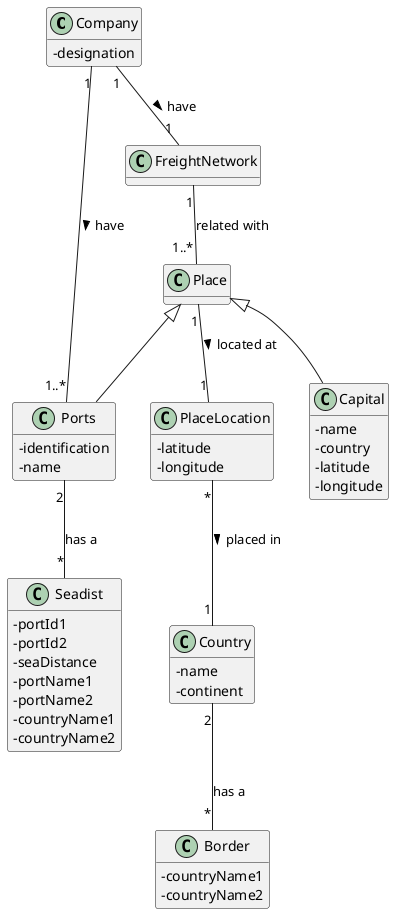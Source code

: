 @startuml
'https://plantuml.com/class-diagram

hide methods
skinparam classAttributeIconSize 0


class Company {
-designation
}

class Ports {
-identification
-name
}


class Country {
-name
-continent
}

class PlaceLocation {
-latitude
-longitude
}

class Capital{
-name
-country
-latitude
-longitude
}

class Place {

}

class Border {
-countryName1
-countryName2
}

class Seadist {
-portId1
-portId2
-seaDistance
-portName1
-portName2
-countryName1
-countryName2
}

Place <|-- Capital
Place <|-- Ports
Country "2" -- "*" Border : has a
PlaceLocation "*" -- "1" Country : placed in >
Place "1" -- "1" PlaceLocation : located at >
Company "1"--"1" FreightNetwork: have >
FreightNetwork "1" -- "1..*" Place : related with
Company "1"--"1..*" Ports: have >
Ports "2"--"*" Seadist: has a
@enduml